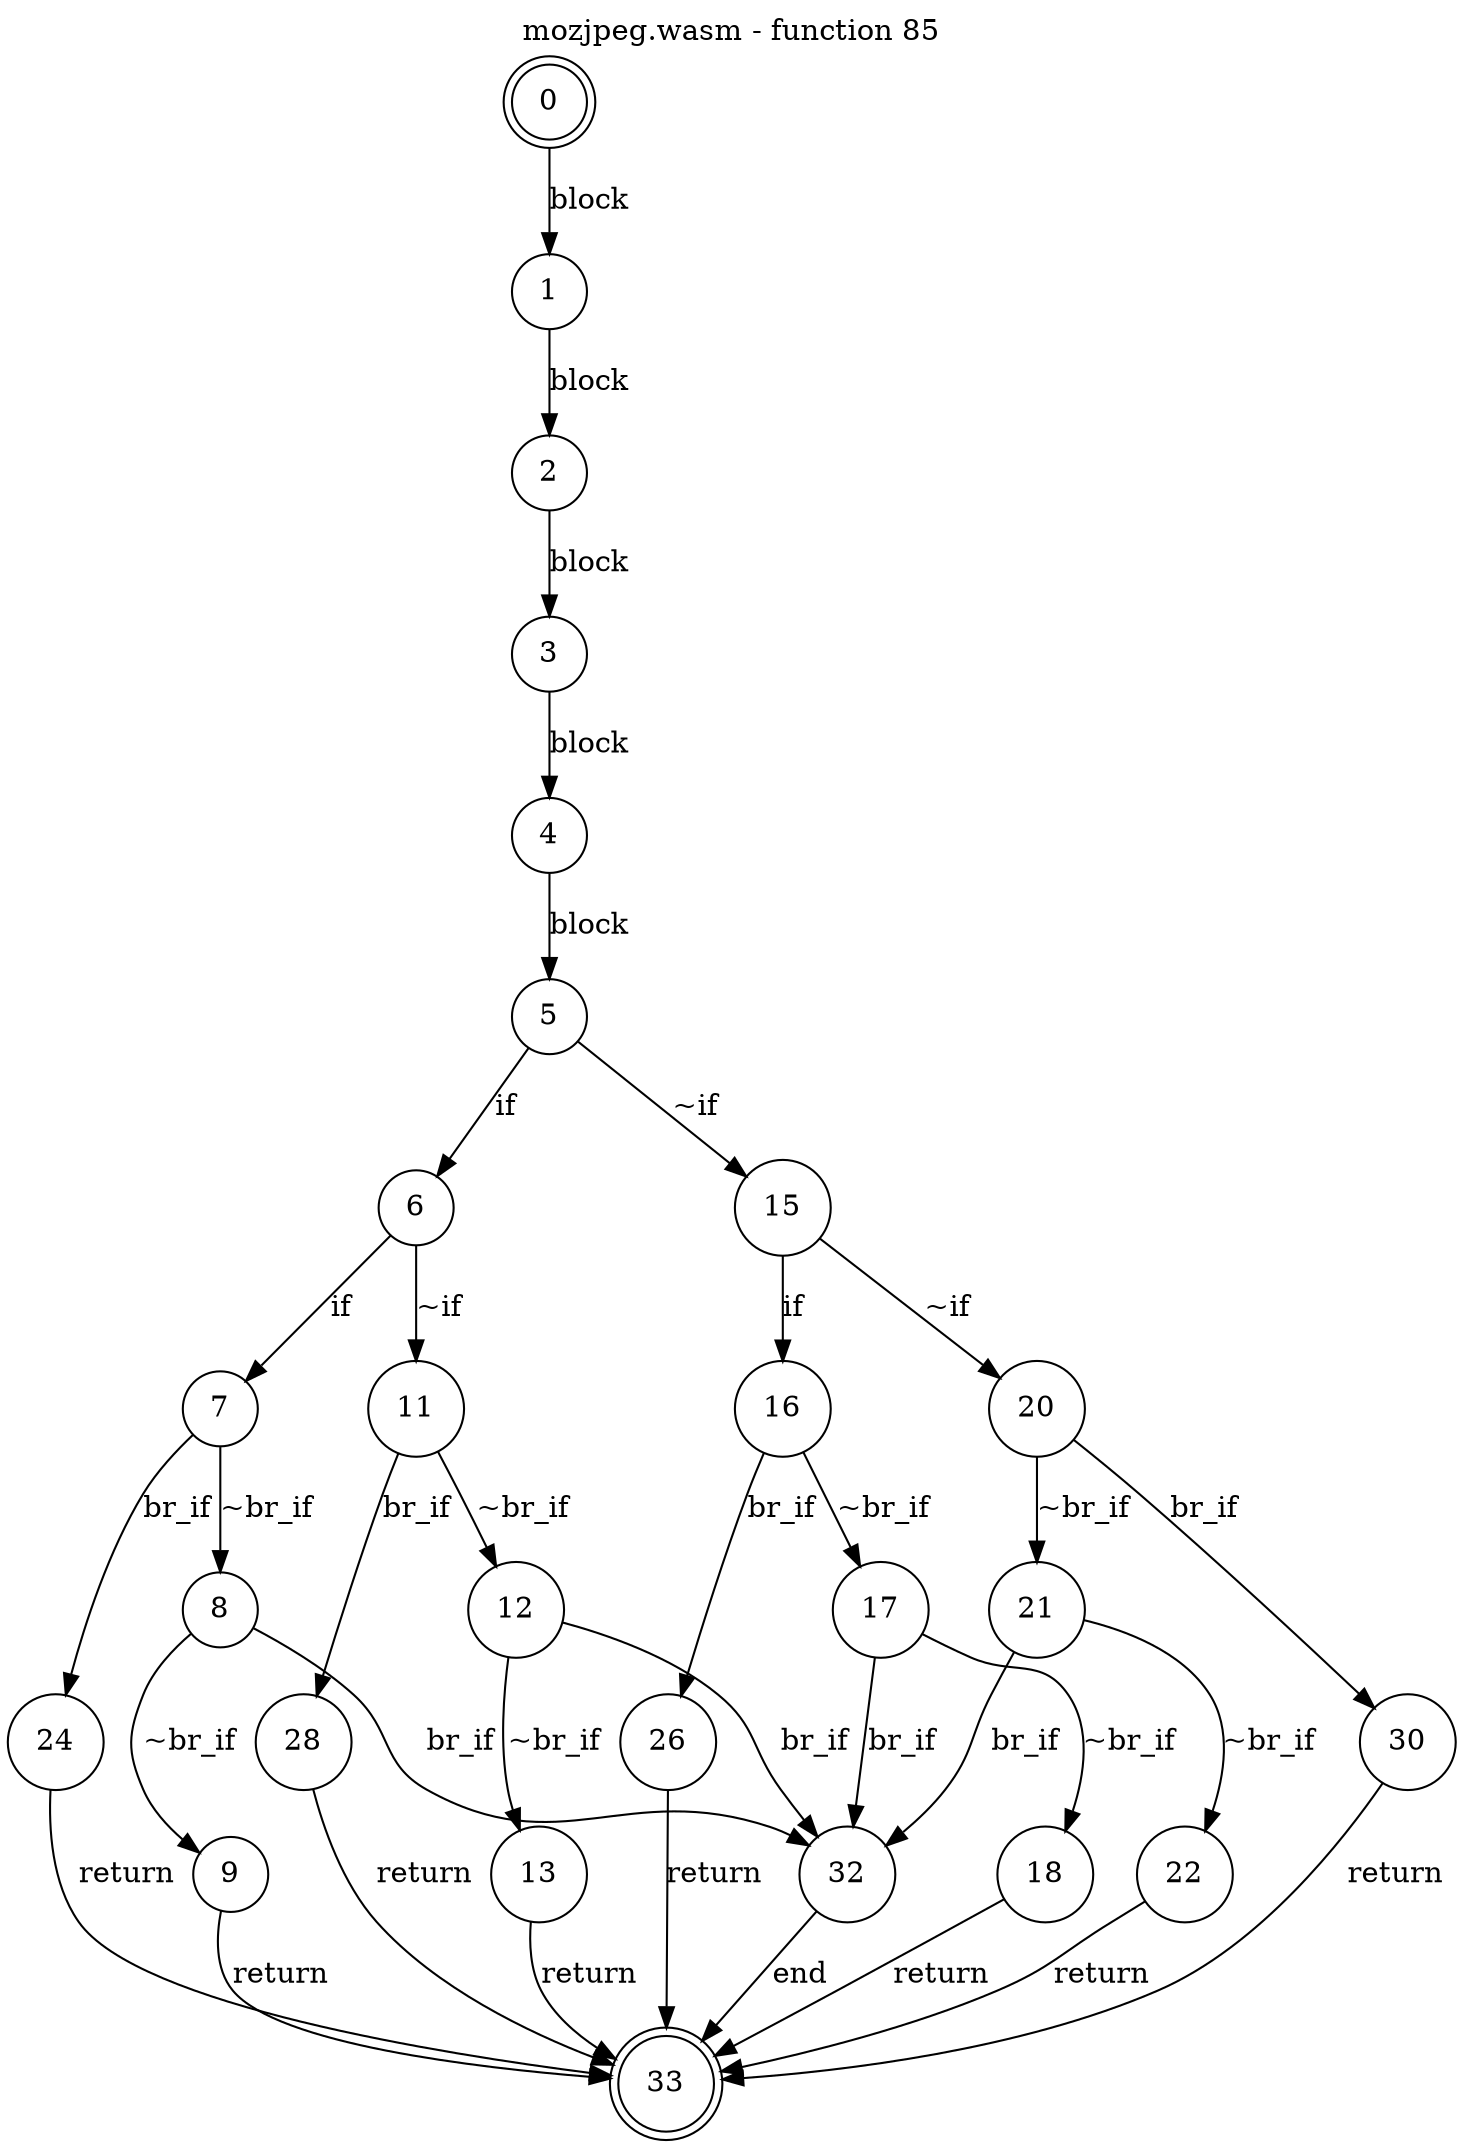 digraph finite_state_machine {
    label = "mozjpeg.wasm - function 85"
    labelloc =  t
    labelfontsize = 16
    labelfontcolor = black
    labelfontname = "Helvetica"
    node [shape = doublecircle]; 0 33;
    node [shape = circle];
    0 -> 1[label="block"];
    1 -> 2[label="block"];
    2 -> 3[label="block"];
    3 -> 4[label="block"];
    4 -> 5[label="block"];
    5 -> 6[label="if"];
    5 -> 15[label="~if"];
    6 -> 7[label="if"];
    6 -> 11[label="~if"];
    7 -> 8[label="~br_if"];
    7 -> 24[label="br_if"];
    8 -> 9[label="~br_if"];
    8 -> 32[label="br_if"];
    9 -> 33[label="return"];
    11 -> 12[label="~br_if"];
    11 -> 28[label="br_if"];
    12 -> 13[label="~br_if"];
    12 -> 32[label="br_if"];
    13 -> 33[label="return"];
    15 -> 16[label="if"];
    15 -> 20[label="~if"];
    16 -> 17[label="~br_if"];
    16 -> 26[label="br_if"];
    17 -> 18[label="~br_if"];
    17 -> 32[label="br_if"];
    18 -> 33[label="return"];
    20 -> 21[label="~br_if"];
    20 -> 30[label="br_if"];
    21 -> 22[label="~br_if"];
    21 -> 32[label="br_if"];
    22 -> 33[label="return"];
    24 -> 33[label="return"];
    26 -> 33[label="return"];
    28 -> 33[label="return"];
    30 -> 33[label="return"];
    32 -> 33[label="end"];
}
